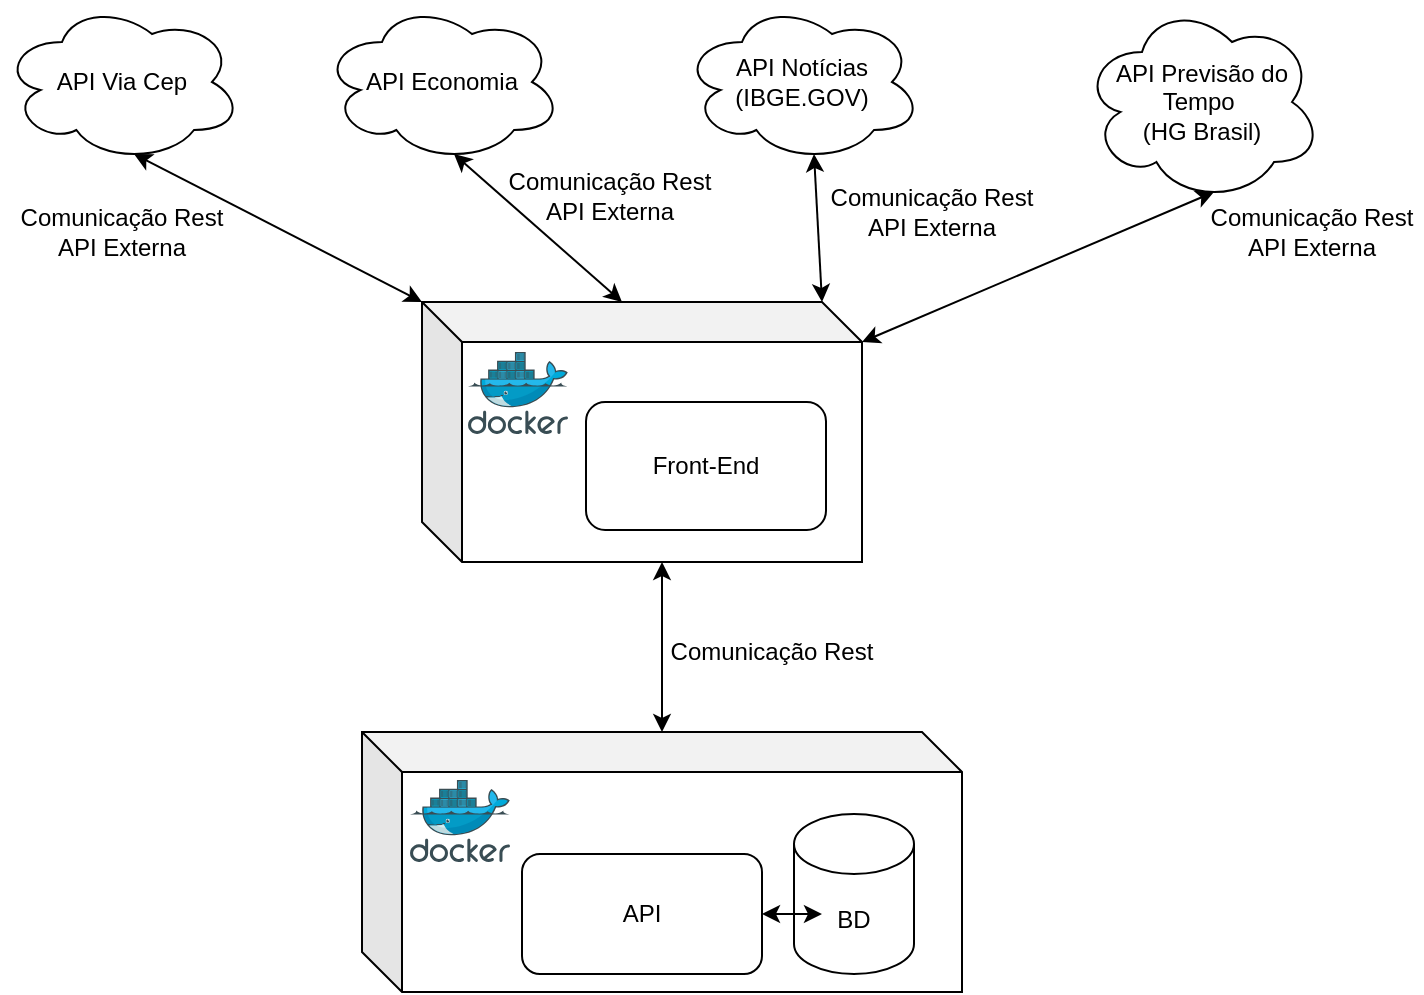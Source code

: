 <mxfile version="24.6.1" type="device">
  <diagram name="Page-1" id="c7558073-3199-34d8-9f00-42111426c3f3">
    <mxGraphModel dx="1434" dy="854" grid="1" gridSize="10" guides="1" tooltips="1" connect="1" arrows="1" fold="1" page="1" pageScale="1" pageWidth="826" pageHeight="1169" background="none" math="0" shadow="0">
      <root>
        <mxCell id="0" />
        <mxCell id="1" parent="0" />
        <mxCell id="w1z_d1nO3of_10HzgPBr-106" value="" style="endArrow=classic;startArrow=classic;html=1;rounded=0;exitX=0;exitY=0;exitDx=120;exitDy=130;exitPerimeter=0;" edge="1" parent="1" source="w1z_d1nO3of_10HzgPBr-102" target="w1z_d1nO3of_10HzgPBr-101">
          <mxGeometry width="50" height="50" relative="1" as="geometry">
            <mxPoint x="560" y="160" as="sourcePoint" />
            <mxPoint x="610" y="110" as="targetPoint" />
          </mxGeometry>
        </mxCell>
        <mxCell id="w1z_d1nO3of_10HzgPBr-111" value="" style="endArrow=classic;startArrow=classic;html=1;rounded=0;entryX=0.55;entryY=0.95;entryDx=0;entryDy=0;exitX=0;exitY=0;exitDx=220;exitDy=20;exitPerimeter=0;entryPerimeter=0;" edge="1" parent="1" source="w1z_d1nO3of_10HzgPBr-102" target="w1z_d1nO3of_10HzgPBr-126">
          <mxGeometry width="50" height="50" relative="1" as="geometry">
            <mxPoint x="420" y="300" as="sourcePoint" />
            <mxPoint x="660" y="170" as="targetPoint" />
          </mxGeometry>
        </mxCell>
        <mxCell id="w1z_d1nO3of_10HzgPBr-113" value="" style="endArrow=classic;startArrow=classic;html=1;rounded=0;exitX=0;exitY=0;exitDx=200;exitDy=0;entryX=0.55;entryY=0.95;entryDx=0;entryDy=0;exitPerimeter=0;entryPerimeter=0;" edge="1" parent="1" source="w1z_d1nO3of_10HzgPBr-102" target="w1z_d1nO3of_10HzgPBr-125">
          <mxGeometry width="50" height="50" relative="1" as="geometry">
            <mxPoint x="400" y="280" as="sourcePoint" />
            <mxPoint x="460" y="170" as="targetPoint" />
          </mxGeometry>
        </mxCell>
        <mxCell id="w1z_d1nO3of_10HzgPBr-114" value="" style="endArrow=classic;startArrow=classic;html=1;rounded=0;exitX=0;exitY=0;exitDx=100;exitDy=0;entryX=0.55;entryY=0.95;entryDx=0;entryDy=0;exitPerimeter=0;entryPerimeter=0;" edge="1" parent="1" source="w1z_d1nO3of_10HzgPBr-102" target="w1z_d1nO3of_10HzgPBr-124">
          <mxGeometry width="50" height="50" relative="1" as="geometry">
            <mxPoint x="355" y="265" as="sourcePoint" />
            <mxPoint x="260" y="170" as="targetPoint" />
          </mxGeometry>
        </mxCell>
        <mxCell id="w1z_d1nO3of_10HzgPBr-115" value="" style="endArrow=classic;startArrow=classic;html=1;rounded=0;exitX=0;exitY=0;exitDx=0;exitDy=0;entryX=0.55;entryY=0.95;entryDx=0;entryDy=0;exitPerimeter=0;entryPerimeter=0;" edge="1" parent="1" source="w1z_d1nO3of_10HzgPBr-102" target="w1z_d1nO3of_10HzgPBr-123">
          <mxGeometry width="50" height="50" relative="1" as="geometry">
            <mxPoint x="160" y="240" as="sourcePoint" />
            <mxPoint x="90" y="170" as="targetPoint" />
          </mxGeometry>
        </mxCell>
        <mxCell id="w1z_d1nO3of_10HzgPBr-116" value="" style="group" vertex="1" connectable="0" parent="1">
          <mxGeometry x="200" y="455" width="300" height="130" as="geometry" />
        </mxCell>
        <mxCell id="w1z_d1nO3of_10HzgPBr-101" value="" style="shape=cube;whiteSpace=wrap;html=1;boundedLbl=1;backgroundOutline=1;darkOpacity=0.05;darkOpacity2=0.1;" vertex="1" parent="w1z_d1nO3of_10HzgPBr-116">
          <mxGeometry width="300" height="130" as="geometry" />
        </mxCell>
        <mxCell id="w1z_d1nO3of_10HzgPBr-97" value="API" style="rounded=1;whiteSpace=wrap;html=1;" vertex="1" parent="w1z_d1nO3of_10HzgPBr-116">
          <mxGeometry x="80" y="61" width="120" height="60" as="geometry" />
        </mxCell>
        <mxCell id="w1z_d1nO3of_10HzgPBr-98" value="BD" style="shape=cylinder3;whiteSpace=wrap;html=1;boundedLbl=1;backgroundOutline=1;size=15;" vertex="1" parent="w1z_d1nO3of_10HzgPBr-116">
          <mxGeometry x="216" y="41" width="60" height="80" as="geometry" />
        </mxCell>
        <mxCell id="w1z_d1nO3of_10HzgPBr-103" value="" style="image;sketch=0;aspect=fixed;html=1;points=[];align=center;fontSize=12;image=img/lib/mscae/Docker.svg;" vertex="1" parent="w1z_d1nO3of_10HzgPBr-116">
          <mxGeometry x="24" y="24" width="50" height="41" as="geometry" />
        </mxCell>
        <mxCell id="w1z_d1nO3of_10HzgPBr-99" value="" style="endArrow=classic;startArrow=classic;html=1;rounded=0;exitX=1;exitY=0.5;exitDx=0;exitDy=0;entryX=0.233;entryY=0.625;entryDx=0;entryDy=0;entryPerimeter=0;" edge="1" parent="w1z_d1nO3of_10HzgPBr-116" source="w1z_d1nO3of_10HzgPBr-97" target="w1z_d1nO3of_10HzgPBr-98">
          <mxGeometry width="50" height="50" relative="1" as="geometry">
            <mxPoint x="330" as="sourcePoint" />
            <mxPoint x="370" y="-110" as="targetPoint" />
          </mxGeometry>
        </mxCell>
        <mxCell id="w1z_d1nO3of_10HzgPBr-117" value="" style="group" vertex="1" connectable="0" parent="1">
          <mxGeometry x="230" y="240" width="220" height="130" as="geometry" />
        </mxCell>
        <mxCell id="w1z_d1nO3of_10HzgPBr-102" value="" style="shape=cube;whiteSpace=wrap;html=1;boundedLbl=1;backgroundOutline=1;darkOpacity=0.05;darkOpacity2=0.1;" vertex="1" parent="w1z_d1nO3of_10HzgPBr-117">
          <mxGeometry width="220" height="130" as="geometry" />
        </mxCell>
        <mxCell id="w1z_d1nO3of_10HzgPBr-96" value="Front-End" style="rounded=1;whiteSpace=wrap;html=1;" vertex="1" parent="w1z_d1nO3of_10HzgPBr-117">
          <mxGeometry x="82" y="50" width="120" height="64" as="geometry" />
        </mxCell>
        <mxCell id="w1z_d1nO3of_10HzgPBr-105" value="" style="image;sketch=0;aspect=fixed;html=1;points=[];align=center;fontSize=12;image=img/lib/mscae/Docker.svg;" vertex="1" parent="w1z_d1nO3of_10HzgPBr-117">
          <mxGeometry x="23" y="25" width="50" height="41" as="geometry" />
        </mxCell>
        <mxCell id="w1z_d1nO3of_10HzgPBr-118" value="Comunicação Rest" style="text;html=1;align=center;verticalAlign=middle;whiteSpace=wrap;rounded=0;" vertex="1" parent="1">
          <mxGeometry x="350" y="400" width="110" height="30" as="geometry" />
        </mxCell>
        <mxCell id="w1z_d1nO3of_10HzgPBr-119" value="Comunicação Rest&lt;div&gt;API Externa&lt;/div&gt;" style="text;html=1;align=center;verticalAlign=middle;whiteSpace=wrap;rounded=0;" vertex="1" parent="1">
          <mxGeometry x="25" y="190" width="110" height="30" as="geometry" />
        </mxCell>
        <mxCell id="w1z_d1nO3of_10HzgPBr-120" value="Comunicação Rest&lt;div&gt;API Externa&lt;/div&gt;" style="text;html=1;align=center;verticalAlign=middle;whiteSpace=wrap;rounded=0;" vertex="1" parent="1">
          <mxGeometry x="269" y="172" width="110" height="30" as="geometry" />
        </mxCell>
        <mxCell id="w1z_d1nO3of_10HzgPBr-121" value="Comunicação Rest&lt;div&gt;API Externa&lt;/div&gt;" style="text;html=1;align=center;verticalAlign=middle;whiteSpace=wrap;rounded=0;" vertex="1" parent="1">
          <mxGeometry x="430" y="180" width="110" height="30" as="geometry" />
        </mxCell>
        <mxCell id="w1z_d1nO3of_10HzgPBr-122" value="Comunicação Rest&lt;div&gt;API Externa&lt;/div&gt;" style="text;html=1;align=center;verticalAlign=middle;whiteSpace=wrap;rounded=0;" vertex="1" parent="1">
          <mxGeometry x="620" y="190" width="110" height="30" as="geometry" />
        </mxCell>
        <mxCell id="w1z_d1nO3of_10HzgPBr-123" value="API Via Cep" style="ellipse;shape=cloud;whiteSpace=wrap;html=1;" vertex="1" parent="1">
          <mxGeometry x="20" y="90" width="120" height="80" as="geometry" />
        </mxCell>
        <mxCell id="w1z_d1nO3of_10HzgPBr-124" value="API Economia" style="ellipse;shape=cloud;whiteSpace=wrap;html=1;" vertex="1" parent="1">
          <mxGeometry x="180" y="90" width="120" height="80" as="geometry" />
        </mxCell>
        <mxCell id="w1z_d1nO3of_10HzgPBr-125" value="API Notícias (IBGE.GOV)" style="ellipse;shape=cloud;whiteSpace=wrap;html=1;" vertex="1" parent="1">
          <mxGeometry x="360" y="90" width="120" height="80" as="geometry" />
        </mxCell>
        <mxCell id="w1z_d1nO3of_10HzgPBr-126" value="API Previsão do Tempo&amp;nbsp;&lt;div&gt;(HG Brasil)&lt;/div&gt;" style="ellipse;shape=cloud;whiteSpace=wrap;html=1;" vertex="1" parent="1">
          <mxGeometry x="560" y="90" width="120" height="100" as="geometry" />
        </mxCell>
      </root>
    </mxGraphModel>
  </diagram>
</mxfile>
